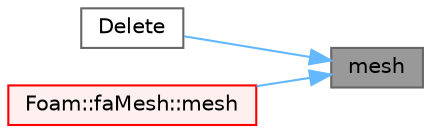 digraph "mesh"
{
 // LATEX_PDF_SIZE
  bgcolor="transparent";
  edge [fontname=Helvetica,fontsize=10,labelfontname=Helvetica,labelfontsize=10];
  node [fontname=Helvetica,fontsize=10,shape=box,height=0.2,width=0.4];
  rankdir="RL";
  Node1 [id="Node000001",label="mesh",height=0.2,width=0.4,color="gray40", fillcolor="grey60", style="filled", fontcolor="black",tooltip=" "];
  Node1 -> Node2 [id="edge1_Node000001_Node000002",dir="back",color="steelblue1",style="solid",tooltip=" "];
  Node2 [id="Node000002",label="Delete",height=0.2,width=0.4,color="grey40", fillcolor="white", style="filled",URL="$classFoam_1_1MeshObject.html#a81b1388d65b92cd1ae4cd3a7d6f6fd60",tooltip=" "];
  Node1 -> Node3 [id="edge2_Node000001_Node000003",dir="back",color="steelblue1",style="solid",tooltip=" "];
  Node3 [id="Node000003",label="Foam::faMesh::mesh",height=0.2,width=0.4,color="red", fillcolor="#FFF0F0", style="filled",URL="$classFoam_1_1faMesh.html#a458b970a506d9f4c727dae3f97d98e2a",tooltip=" "];
}
